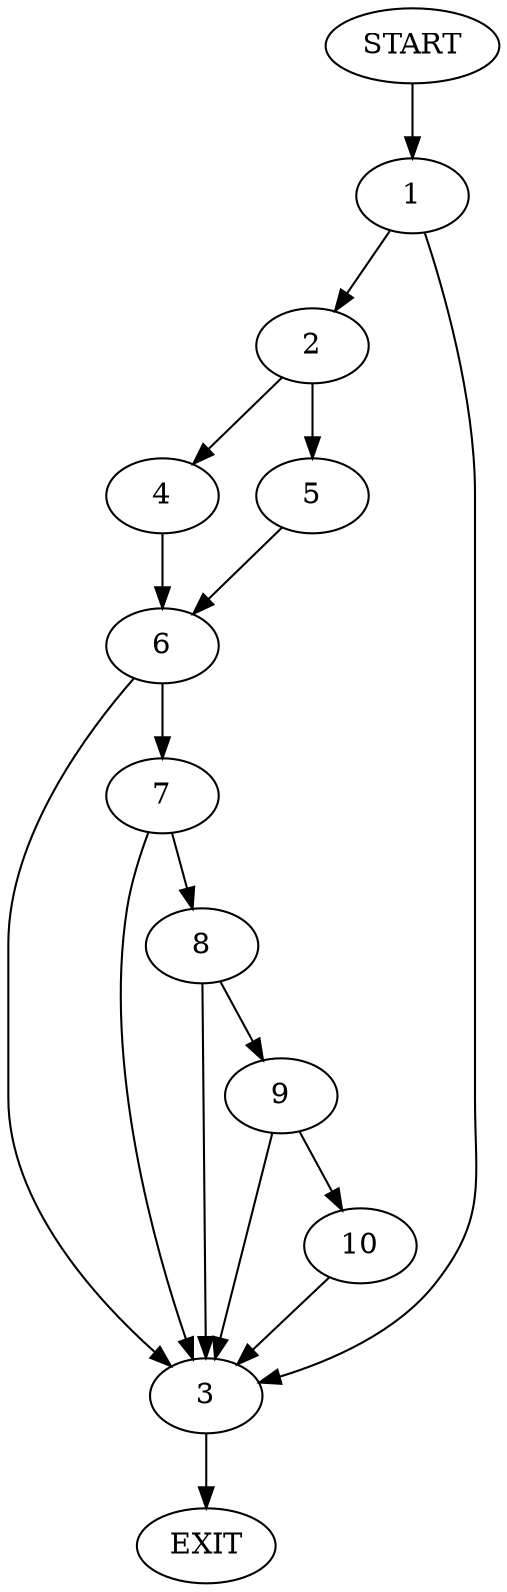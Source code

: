digraph {
0 [label="START"]
11 [label="EXIT"]
0 -> 1
1 -> 2
1 -> 3
3 -> 11
2 -> 4
2 -> 5
4 -> 6
5 -> 6
6 -> 7
6 -> 3
7 -> 8
7 -> 3
8 -> 3
8 -> 9
9 -> 10
9 -> 3
10 -> 3
}
